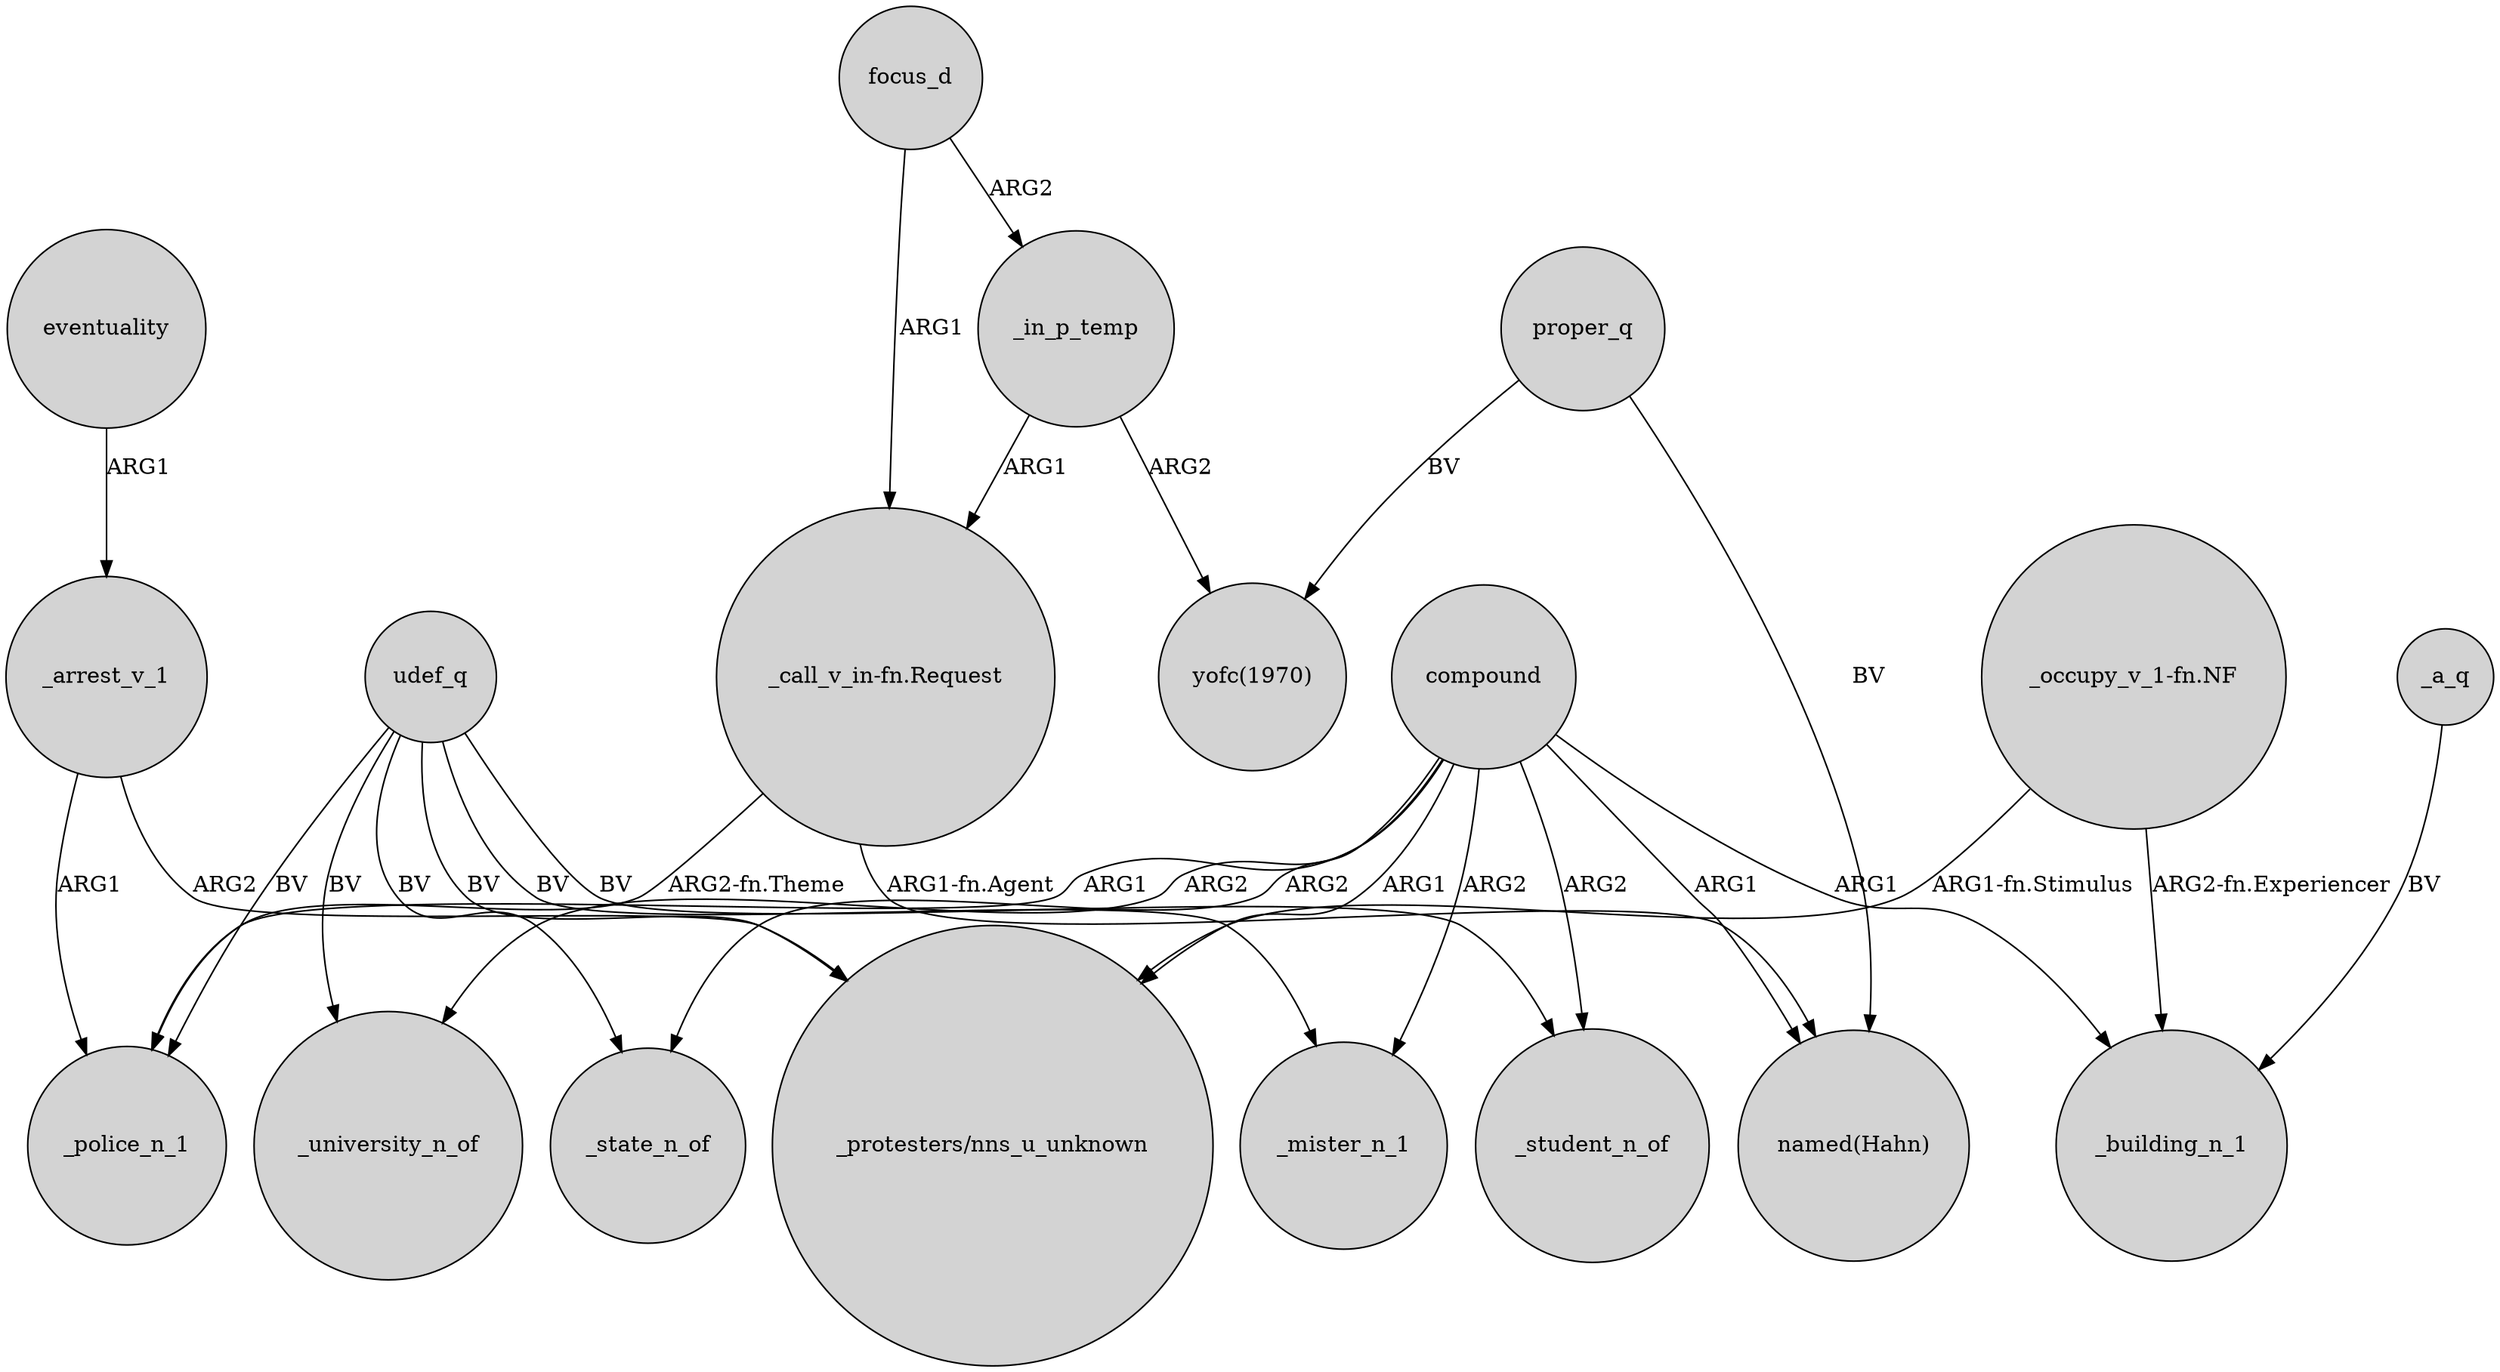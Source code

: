 digraph {
	node [shape=circle style=filled]
	eventuality -> _arrest_v_1 [label=ARG1]
	compound -> "named(Hahn)" [label=ARG1]
	focus_d -> _in_p_temp [label=ARG2]
	"_occupy_v_1-fn.NF" -> _building_n_1 [label="ARG2-fn.Experiencer"]
	udef_q -> _state_n_of [label=BV]
	compound -> _mister_n_1 [label=ARG2]
	proper_q -> "yofc(1970)" [label=BV]
	_arrest_v_1 -> "_protesters/nns_u_unknown" [label=ARG2]
	udef_q -> _student_n_of [label=BV]
	udef_q -> _mister_n_1 [label=BV]
	compound -> _police_n_1 [label=ARG1]
	compound -> _state_n_of [label=ARG2]
	_arrest_v_1 -> _police_n_1 [label=ARG1]
	proper_q -> "named(Hahn)" [label=BV]
	_a_q -> _building_n_1 [label=BV]
	compound -> _building_n_1 [label=ARG1]
	udef_q -> _university_n_of [label=BV]
	udef_q -> "_protesters/nns_u_unknown" [label=BV]
	udef_q -> _police_n_1 [label=BV]
	_in_p_temp -> "yofc(1970)" [label=ARG2]
	"_occupy_v_1-fn.NF" -> "_protesters/nns_u_unknown" [label="ARG1-fn.Stimulus"]
	compound -> _university_n_of [label=ARG2]
	"_call_v_in-fn.Request" -> "named(Hahn)" [label="ARG1-fn.Agent"]
	compound -> "_protesters/nns_u_unknown" [label=ARG1]
	_in_p_temp -> "_call_v_in-fn.Request" [label=ARG1]
	focus_d -> "_call_v_in-fn.Request" [label=ARG1]
	"_call_v_in-fn.Request" -> _police_n_1 [label="ARG2-fn.Theme"]
	compound -> _student_n_of [label=ARG2]
}
